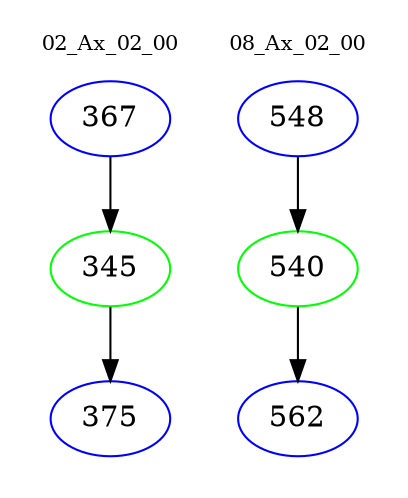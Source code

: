 digraph{
subgraph cluster_0 {
color = white
label = "02_Ax_02_00";
fontsize=10;
T0_367 [label="367", color="blue"]
T0_367 -> T0_345 [color="black"]
T0_345 [label="345", color="green"]
T0_345 -> T0_375 [color="black"]
T0_375 [label="375", color="blue"]
}
subgraph cluster_1 {
color = white
label = "08_Ax_02_00";
fontsize=10;
T1_548 [label="548", color="blue"]
T1_548 -> T1_540 [color="black"]
T1_540 [label="540", color="green"]
T1_540 -> T1_562 [color="black"]
T1_562 [label="562", color="blue"]
}
}
